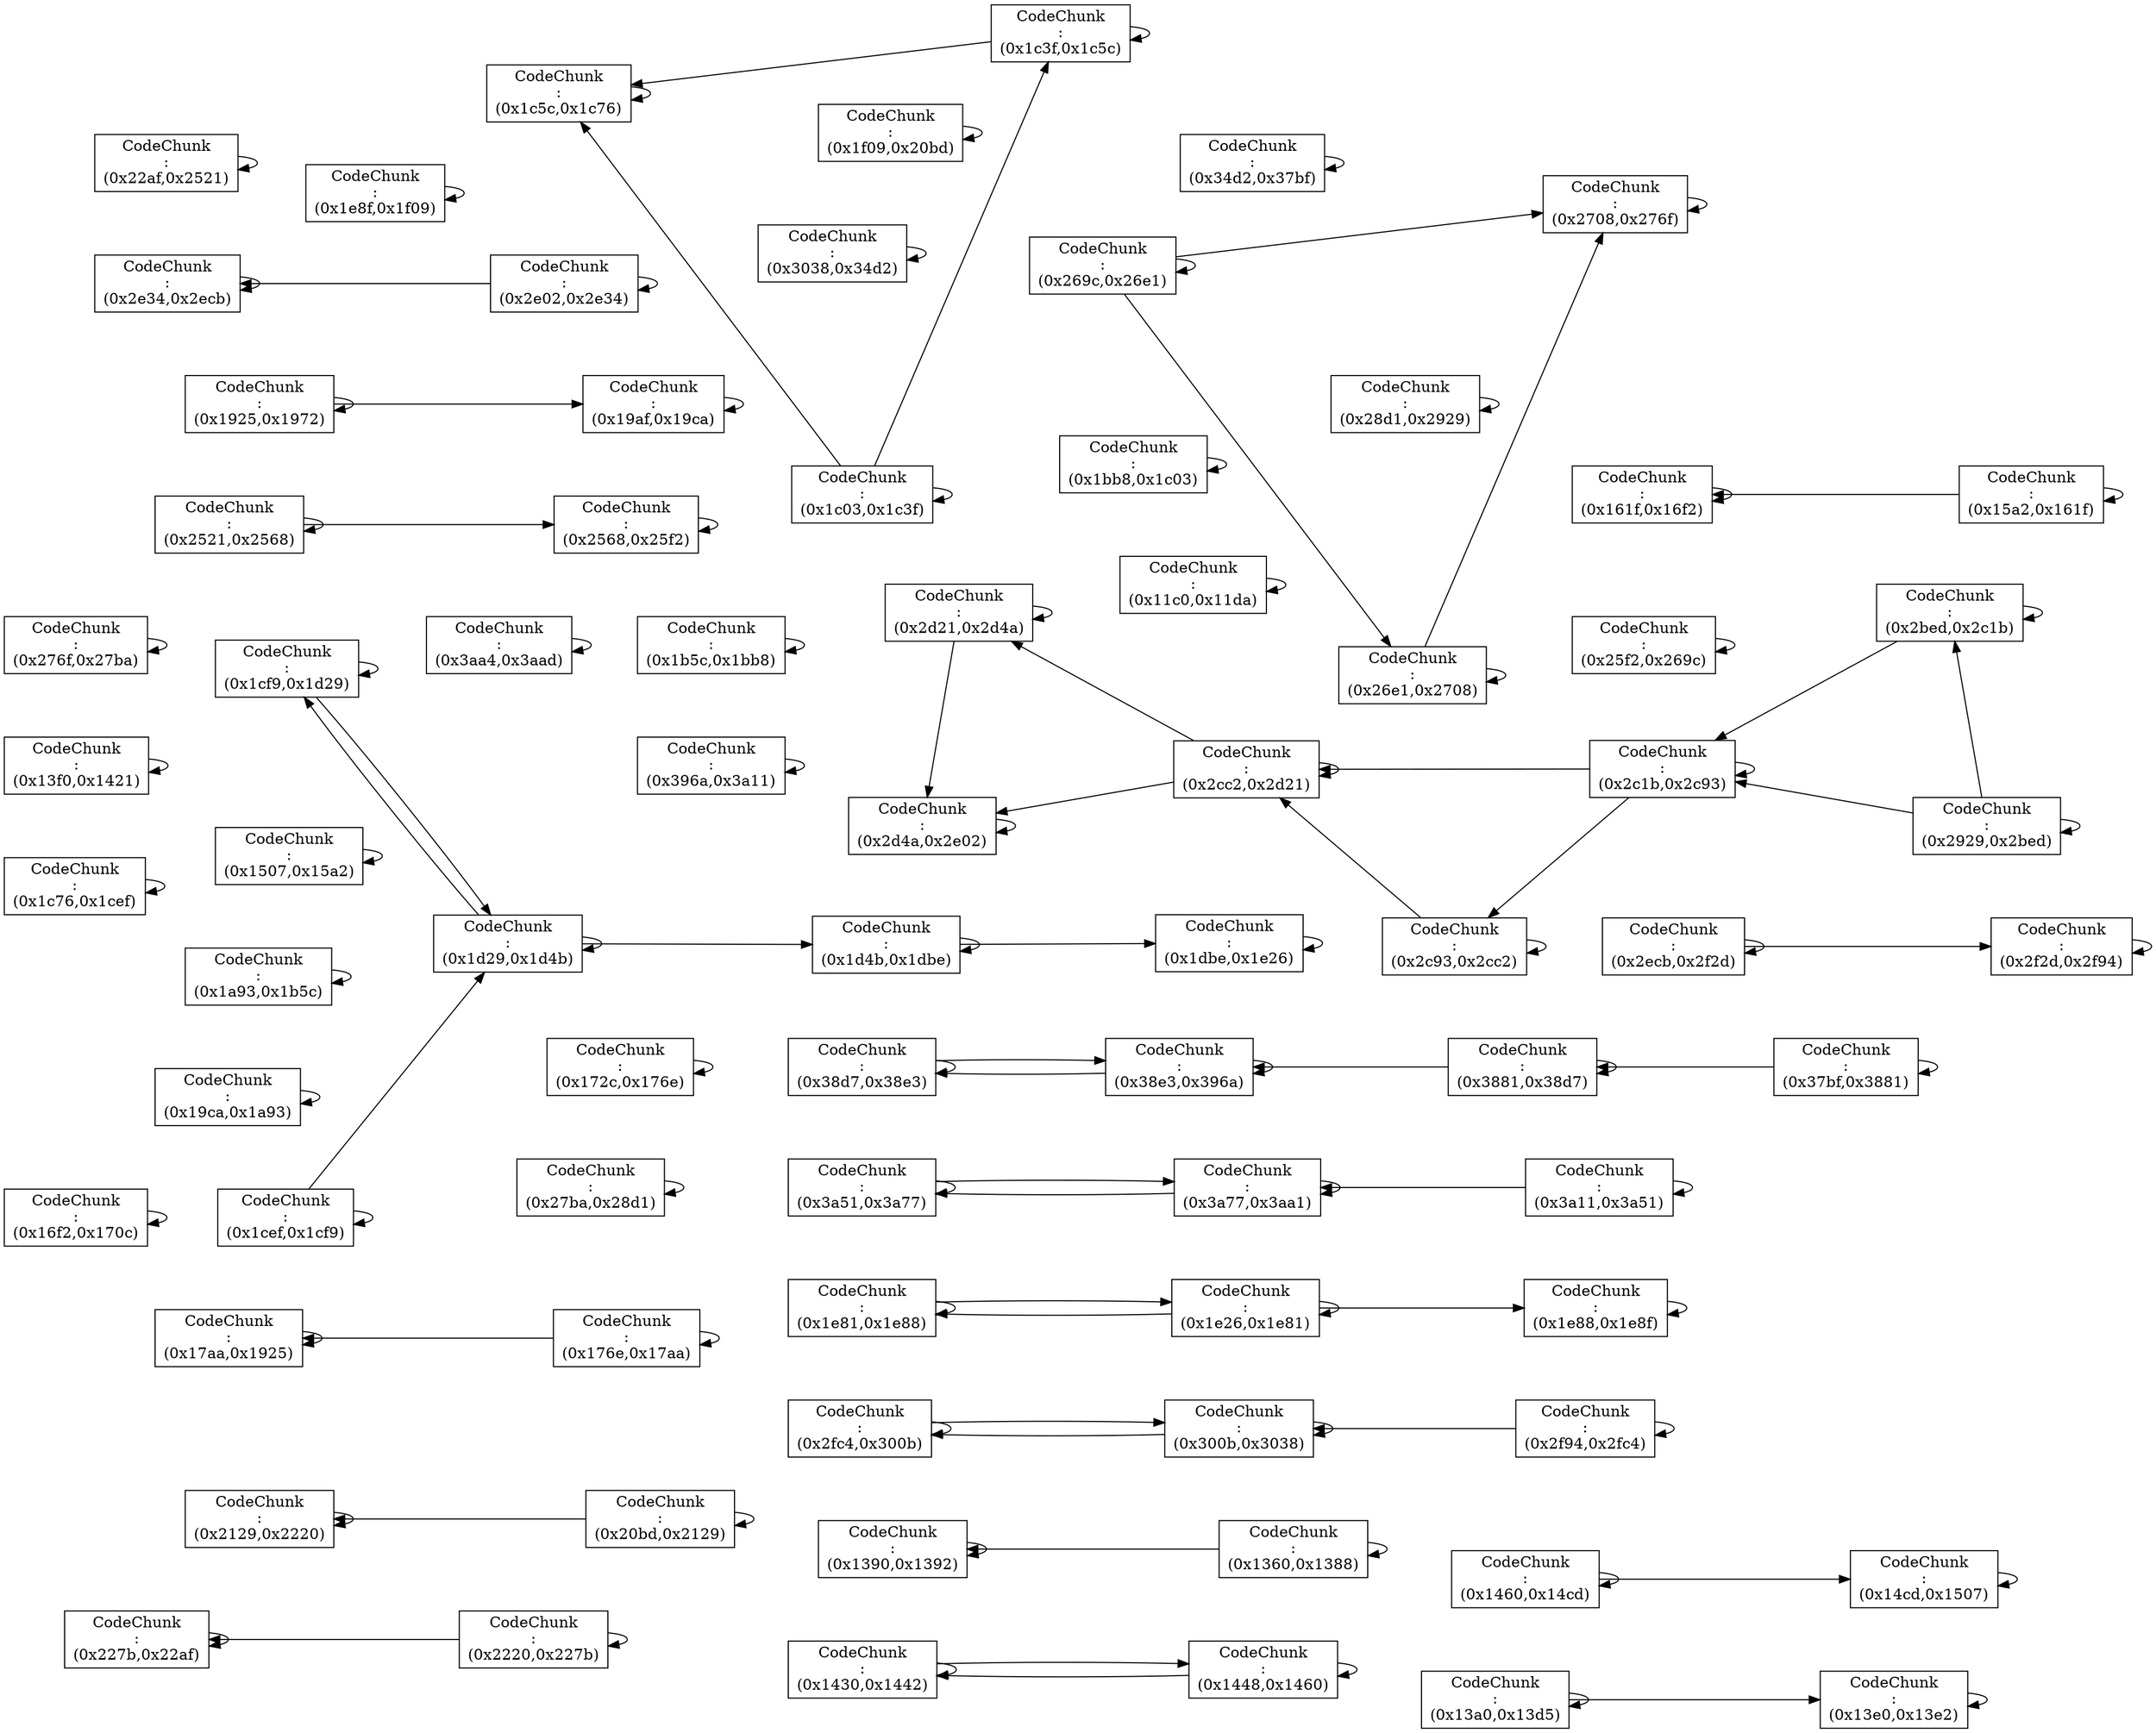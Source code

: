 digraph MyDot {
  node [shape = record]
  rankdir = LB
  layout = sfdp
  "CodeChunk
:
(0x1c3f,0x1c5c)" -> "CodeChunk
:
(0x1c3f,0x1c5c)"
  "CodeChunk
:
(0x15a2,0x161f)" -> "CodeChunk
:
(0x161f,0x16f2)"
  "CodeChunk
:
(0x19af,0x19ca)" -> "CodeChunk
:
(0x19af,0x19ca)"
  "CodeChunk
:
(0x2f94,0x2fc4)" -> "CodeChunk
:
(0x300b,0x3038)"
  "CodeChunk
:
(0x38e3,0x396a)" -> "CodeChunk
:
(0x38e3,0x396a)"
  "CodeChunk
:
(0x2d4a,0x2e02)" -> "CodeChunk
:
(0x2d4a,0x2e02)"
  "CodeChunk
:
(0x20bd,0x2129)" -> "CodeChunk
:
(0x2129,0x2220)"
  "CodeChunk
:
(0x2c1b,0x2c93)" -> "CodeChunk
:
(0x2c93,0x2cc2)"
  "CodeChunk
:
(0x1d29,0x1d4b)" -> "CodeChunk
:
(0x1cf9,0x1d29)"
  "CodeChunk
:
(0x1360,0x1388)" -> "CodeChunk
:
(0x1390,0x1392)"
  "CodeChunk
:
(0x3a11,0x3a51)" -> "CodeChunk
:
(0x3a77,0x3aa1)"
  "CodeChunk
:
(0x300b,0x3038)" -> "CodeChunk
:
(0x300b,0x3038)"
  "CodeChunk
:
(0x2129,0x2220)" -> "CodeChunk
:
(0x2129,0x2220)"
  "CodeChunk
:
(0x2568,0x25f2)" -> "CodeChunk
:
(0x2568,0x25f2)"
  "CodeChunk
:
(0x38d7,0x38e3)" -> "CodeChunk
:
(0x38e3,0x396a)"
  "CodeChunk
:
(0x2521,0x2568)" -> "CodeChunk
:
(0x2568,0x25f2)"
  "CodeChunk
:
(0x176e,0x17aa)" -> "CodeChunk
:
(0x176e,0x17aa)"
  "CodeChunk
:
(0x2fc4,0x300b)" -> "CodeChunk
:
(0x2fc4,0x300b)"
  "CodeChunk
:
(0x1c5c,0x1c76)" -> "CodeChunk
:
(0x1c5c,0x1c76)"
  "CodeChunk
:
(0x396a,0x3a11)" -> "CodeChunk
:
(0x396a,0x3a11)"
  "CodeChunk
:
(0x15a2,0x161f)" -> "CodeChunk
:
(0x15a2,0x161f)"
  "CodeChunk
:
(0x3881,0x38d7)" -> "CodeChunk
:
(0x38e3,0x396a)"
  "CodeChunk
:
(0x34d2,0x37bf)" -> "CodeChunk
:
(0x34d2,0x37bf)"
  "CodeChunk
:
(0x1360,0x1388)" -> "CodeChunk
:
(0x1360,0x1388)"
  "CodeChunk
:
(0x2c1b,0x2c93)" -> "CodeChunk
:
(0x2cc2,0x2d21)"
  "CodeChunk
:
(0x2929,0x2bed)" -> "CodeChunk
:
(0x2bed,0x2c1b)"
  "CodeChunk
:
(0x1d4b,0x1dbe)" -> "CodeChunk
:
(0x1d4b,0x1dbe)"
  "CodeChunk
:
(0x14cd,0x1507)" -> "CodeChunk
:
(0x14cd,0x1507)"
  "CodeChunk
:
(0x1e88,0x1e8f)" -> "CodeChunk
:
(0x1e88,0x1e8f)"
  "CodeChunk
:
(0x176e,0x17aa)" -> "CodeChunk
:
(0x17aa,0x1925)"
  "CodeChunk
:
(0x1cef,0x1cf9)" -> "CodeChunk
:
(0x1cef,0x1cf9)"
  "CodeChunk
:
(0x2e02,0x2e34)" -> "CodeChunk
:
(0x2e34,0x2ecb)"
  "CodeChunk
:
(0x172c,0x176e)" -> "CodeChunk
:
(0x172c,0x176e)"
  "CodeChunk
:
(0x1e8f,0x1f09)" -> "CodeChunk
:
(0x1e8f,0x1f09)"
  "CodeChunk
:
(0x3a11,0x3a51)" -> "CodeChunk
:
(0x3a11,0x3a51)"
  "CodeChunk
:
(0x1b5c,0x1bb8)" -> "CodeChunk
:
(0x1b5c,0x1bb8)"
  "CodeChunk
:
(0x22af,0x2521)" -> "CodeChunk
:
(0x22af,0x2521)"
  "CodeChunk
:
(0x2fc4,0x300b)" -> "CodeChunk
:
(0x300b,0x3038)"
  "CodeChunk
:
(0x27ba,0x28d1)" -> "CodeChunk
:
(0x27ba,0x28d1)"
  "CodeChunk
:
(0x1cf9,0x1d29)" -> "CodeChunk
:
(0x1cf9,0x1d29)"
  "CodeChunk
:
(0x20bd,0x2129)" -> "CodeChunk
:
(0x20bd,0x2129)"
  "CodeChunk
:
(0x11c0,0x11da)" -> "CodeChunk
:
(0x11c0,0x11da)"
  "CodeChunk
:
(0x1bb8,0x1c03)" -> "CodeChunk
:
(0x1bb8,0x1c03)"
  "CodeChunk
:
(0x3a51,0x3a77)" -> "CodeChunk
:
(0x3a77,0x3aa1)"
  "CodeChunk
:
(0x3881,0x38d7)" -> "CodeChunk
:
(0x3881,0x38d7)"
  "CodeChunk
:
(0x28d1,0x2929)" -> "CodeChunk
:
(0x28d1,0x2929)"
  "CodeChunk
:
(0x1c03,0x1c3f)" -> "CodeChunk
:
(0x1c3f,0x1c5c)"
  "CodeChunk
:
(0x2f2d,0x2f94)" -> "CodeChunk
:
(0x2f2d,0x2f94)"
  "CodeChunk
:
(0x161f,0x16f2)" -> "CodeChunk
:
(0x161f,0x16f2)"
  "CodeChunk
:
(0x25f2,0x269c)" -> "CodeChunk
:
(0x25f2,0x269c)"
  "CodeChunk
:
(0x1f09,0x20bd)" -> "CodeChunk
:
(0x1f09,0x20bd)"
  "CodeChunk
:
(0x2220,0x227b)" -> "CodeChunk
:
(0x227b,0x22af)"
  "CodeChunk
:
(0x2929,0x2bed)" -> "CodeChunk
:
(0x2929,0x2bed)"
  "CodeChunk
:
(0x1448,0x1460)" -> "CodeChunk
:
(0x1430,0x1442)"
  "CodeChunk
:
(0x1925,0x1972)" -> "CodeChunk
:
(0x1925,0x1972)"
  "CodeChunk
:
(0x300b,0x3038)" -> "CodeChunk
:
(0x2fc4,0x300b)"
  "CodeChunk
:
(0x2220,0x227b)" -> "CodeChunk
:
(0x2220,0x227b)"
  "CodeChunk
:
(0x2708,0x276f)" -> "CodeChunk
:
(0x2708,0x276f)"
  "CodeChunk
:
(0x2c93,0x2cc2)" -> "CodeChunk
:
(0x2c93,0x2cc2)"
  "CodeChunk
:
(0x276f,0x27ba)" -> "CodeChunk
:
(0x276f,0x27ba)"
  "CodeChunk
:
(0x3a51,0x3a77)" -> "CodeChunk
:
(0x3a51,0x3a77)"
  "CodeChunk
:
(0x269c,0x26e1)" -> "CodeChunk
:
(0x26e1,0x2708)"
  "CodeChunk
:
(0x1460,0x14cd)" -> "CodeChunk
:
(0x1460,0x14cd)"
  "CodeChunk
:
(0x1cf9,0x1d29)" -> "CodeChunk
:
(0x1d29,0x1d4b)"
  "CodeChunk
:
(0x2f94,0x2fc4)" -> "CodeChunk
:
(0x2f94,0x2fc4)"
  "CodeChunk
:
(0x13e0,0x13e2)" -> "CodeChunk
:
(0x13e0,0x13e2)"
  "CodeChunk
:
(0x1e26,0x1e81)" -> "CodeChunk
:
(0x1e88,0x1e8f)"
  "CodeChunk
:
(0x1507,0x15a2)" -> "CodeChunk
:
(0x1507,0x15a2)"
  "CodeChunk
:
(0x1e26,0x1e81)" -> "CodeChunk
:
(0x1e81,0x1e88)"
  "CodeChunk
:
(0x13f0,0x1421)" -> "CodeChunk
:
(0x13f0,0x1421)"
  "CodeChunk
:
(0x2d21,0x2d4a)" -> "CodeChunk
:
(0x2d21,0x2d4a)"
  "CodeChunk
:
(0x2bed,0x2c1b)" -> "CodeChunk
:
(0x2c1b,0x2c93)"
  "CodeChunk
:
(0x1d29,0x1d4b)" -> "CodeChunk
:
(0x1d29,0x1d4b)"
  "CodeChunk
:
(0x2929,0x2bed)" -> "CodeChunk
:
(0x2c1b,0x2c93)"
  "CodeChunk
:
(0x1e81,0x1e88)" -> "CodeChunk
:
(0x1e81,0x1e88)"
  "CodeChunk
:
(0x1430,0x1442)" -> "CodeChunk
:
(0x1430,0x1442)"
  "CodeChunk
:
(0x1390,0x1392)" -> "CodeChunk
:
(0x1390,0x1392)"
  "CodeChunk
:
(0x269c,0x26e1)" -> "CodeChunk
:
(0x269c,0x26e1)"
  "CodeChunk
:
(0x2c1b,0x2c93)" -> "CodeChunk
:
(0x2c1b,0x2c93)"
  "CodeChunk
:
(0x26e1,0x2708)" -> "CodeChunk
:
(0x2708,0x276f)"
  "CodeChunk
:
(0x37bf,0x3881)" -> "CodeChunk
:
(0x37bf,0x3881)"
  "CodeChunk
:
(0x2ecb,0x2f2d)" -> "CodeChunk
:
(0x2ecb,0x2f2d)"
  "CodeChunk
:
(0x38e3,0x396a)" -> "CodeChunk
:
(0x38d7,0x38e3)"
  "CodeChunk
:
(0x2ecb,0x2f2d)" -> "CodeChunk
:
(0x2f2d,0x2f94)"
  "CodeChunk
:
(0x1a93,0x1b5c)" -> "CodeChunk
:
(0x1a93,0x1b5c)"
  "CodeChunk
:
(0x1448,0x1460)" -> "CodeChunk
:
(0x1448,0x1460)"
  "CodeChunk
:
(0x1e26,0x1e81)" -> "CodeChunk
:
(0x1e26,0x1e81)"
  "CodeChunk
:
(0x2d21,0x2d4a)" -> "CodeChunk
:
(0x2d4a,0x2e02)"
  "CodeChunk
:
(0x1d4b,0x1dbe)" -> "CodeChunk
:
(0x1dbe,0x1e26)"
  "CodeChunk
:
(0x1925,0x1972)" -> "CodeChunk
:
(0x19af,0x19ca)"
  "CodeChunk
:
(0x269c,0x26e1)" -> "CodeChunk
:
(0x2708,0x276f)"
  "CodeChunk
:
(0x1d29,0x1d4b)" -> "CodeChunk
:
(0x1d4b,0x1dbe)"
  "CodeChunk
:
(0x37bf,0x3881)" -> "CodeChunk
:
(0x3881,0x38d7)"
  "CodeChunk
:
(0x2bed,0x2c1b)" -> "CodeChunk
:
(0x2bed,0x2c1b)"
  "CodeChunk
:
(0x1c76,0x1cef)" -> "CodeChunk
:
(0x1c76,0x1cef)"
  "CodeChunk
:
(0x2cc2,0x2d21)" -> "CodeChunk
:
(0x2d21,0x2d4a)"
  "CodeChunk
:
(0x1430,0x1442)" -> "CodeChunk
:
(0x1448,0x1460)"
  "CodeChunk
:
(0x1dbe,0x1e26)" -> "CodeChunk
:
(0x1dbe,0x1e26)"
  "CodeChunk
:
(0x2e02,0x2e34)" -> "CodeChunk
:
(0x2e02,0x2e34)"
  "CodeChunk
:
(0x3aa4,0x3aad)" -> "CodeChunk
:
(0x3aa4,0x3aad)"
  "CodeChunk
:
(0x227b,0x22af)" -> "CodeChunk
:
(0x227b,0x22af)"
  "CodeChunk
:
(0x13a0,0x13d5)" -> "CodeChunk
:
(0x13a0,0x13d5)"
  "CodeChunk
:
(0x26e1,0x2708)" -> "CodeChunk
:
(0x26e1,0x2708)"
  "CodeChunk
:
(0x2cc2,0x2d21)" -> "CodeChunk
:
(0x2cc2,0x2d21)"
  "CodeChunk
:
(0x16f2,0x170c)" -> "CodeChunk
:
(0x16f2,0x170c)"
  "CodeChunk
:
(0x2e34,0x2ecb)" -> "CodeChunk
:
(0x2e34,0x2ecb)"
  "CodeChunk
:
(0x19ca,0x1a93)" -> "CodeChunk
:
(0x19ca,0x1a93)"
  "CodeChunk
:
(0x3a77,0x3aa1)" -> "CodeChunk
:
(0x3a51,0x3a77)"
  "CodeChunk
:
(0x1c03,0x1c3f)" -> "CodeChunk
:
(0x1c5c,0x1c76)"
  "CodeChunk
:
(0x3038,0x34d2)" -> "CodeChunk
:
(0x3038,0x34d2)"
  "CodeChunk
:
(0x2521,0x2568)" -> "CodeChunk
:
(0x2521,0x2568)"
  "CodeChunk
:
(0x38d7,0x38e3)" -> "CodeChunk
:
(0x38d7,0x38e3)"
  "CodeChunk
:
(0x1460,0x14cd)" -> "CodeChunk
:
(0x14cd,0x1507)"
  "CodeChunk
:
(0x3a77,0x3aa1)" -> "CodeChunk
:
(0x3a77,0x3aa1)"
  "CodeChunk
:
(0x2cc2,0x2d21)" -> "CodeChunk
:
(0x2d4a,0x2e02)"
  "CodeChunk
:
(0x13a0,0x13d5)" -> "CodeChunk
:
(0x13e0,0x13e2)"
  "CodeChunk
:
(0x1e81,0x1e88)" -> "CodeChunk
:
(0x1e26,0x1e81)"
  "CodeChunk
:
(0x1cef,0x1cf9)" -> "CodeChunk
:
(0x1d29,0x1d4b)"
  "CodeChunk
:
(0x1c3f,0x1c5c)" -> "CodeChunk
:
(0x1c5c,0x1c76)"
  "CodeChunk
:
(0x2c93,0x2cc2)" -> "CodeChunk
:
(0x2cc2,0x2d21)"
  "CodeChunk
:
(0x17aa,0x1925)" -> "CodeChunk
:
(0x17aa,0x1925)"
  "CodeChunk
:
(0x1c03,0x1c3f)" -> "CodeChunk
:
(0x1c03,0x1c3f)"
}